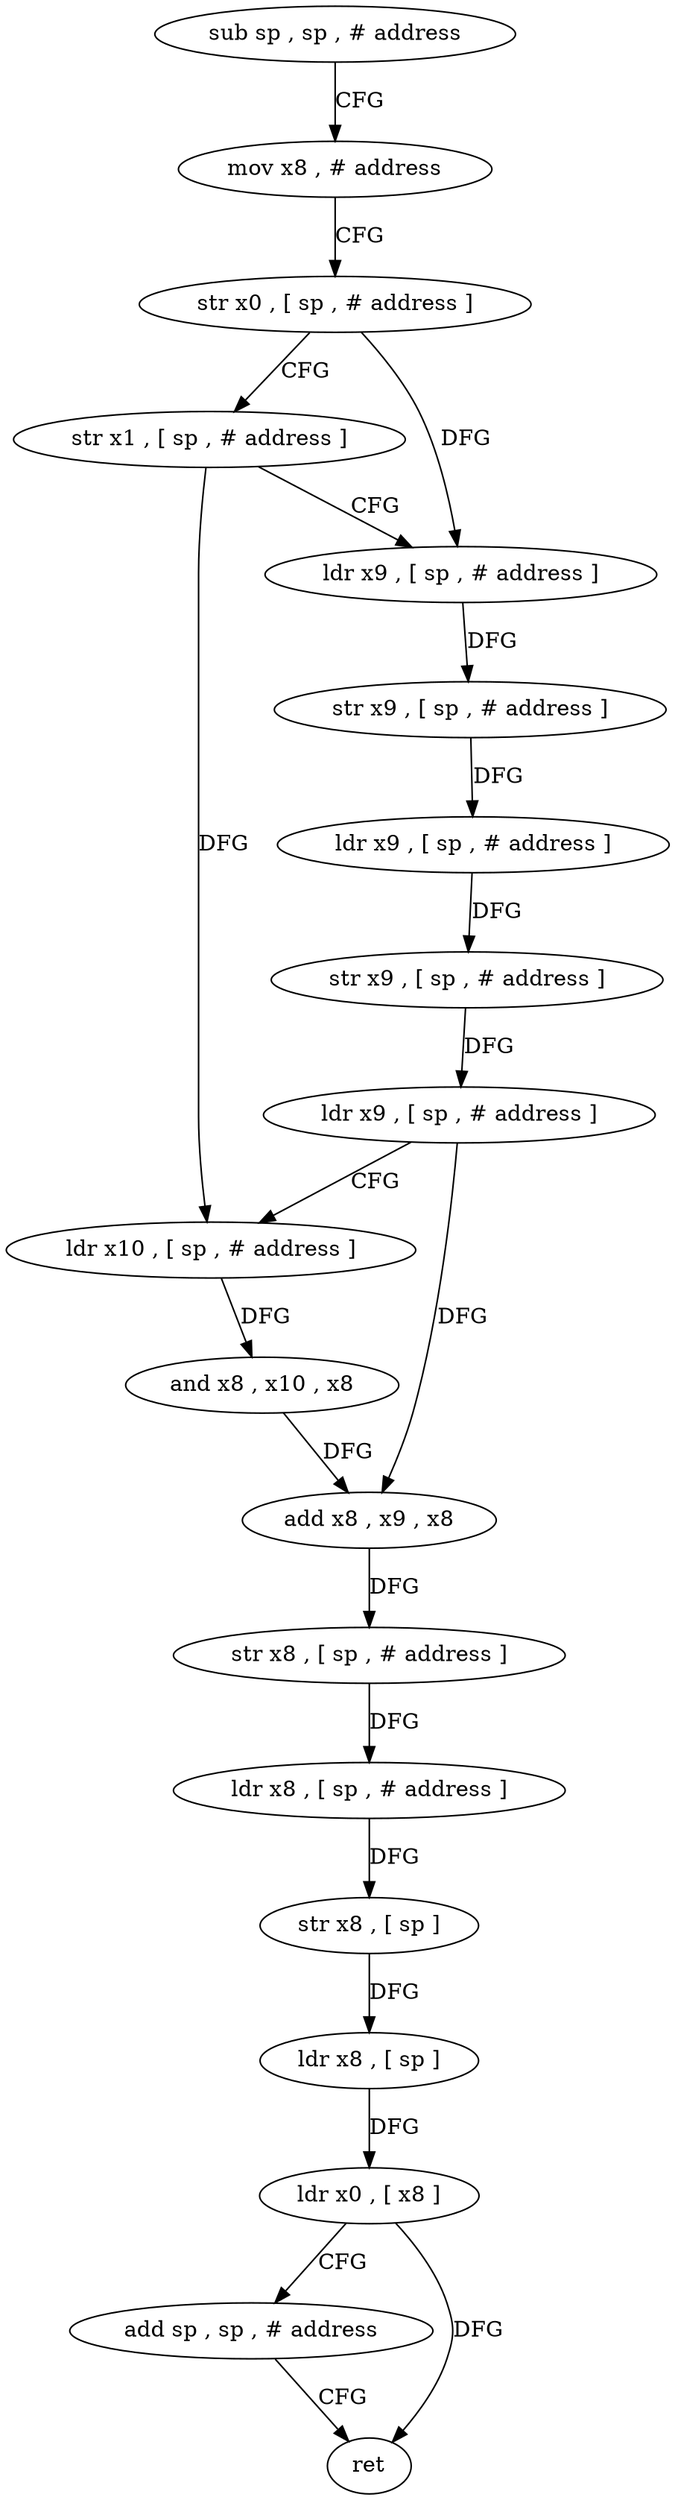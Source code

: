 digraph "func" {
"4239668" [label = "sub sp , sp , # address" ]
"4239672" [label = "mov x8 , # address" ]
"4239676" [label = "str x0 , [ sp , # address ]" ]
"4239680" [label = "str x1 , [ sp , # address ]" ]
"4239684" [label = "ldr x9 , [ sp , # address ]" ]
"4239688" [label = "str x9 , [ sp , # address ]" ]
"4239692" [label = "ldr x9 , [ sp , # address ]" ]
"4239696" [label = "str x9 , [ sp , # address ]" ]
"4239700" [label = "ldr x9 , [ sp , # address ]" ]
"4239704" [label = "ldr x10 , [ sp , # address ]" ]
"4239708" [label = "and x8 , x10 , x8" ]
"4239712" [label = "add x8 , x9 , x8" ]
"4239716" [label = "str x8 , [ sp , # address ]" ]
"4239720" [label = "ldr x8 , [ sp , # address ]" ]
"4239724" [label = "str x8 , [ sp ]" ]
"4239728" [label = "ldr x8 , [ sp ]" ]
"4239732" [label = "ldr x0 , [ x8 ]" ]
"4239736" [label = "add sp , sp , # address" ]
"4239740" [label = "ret" ]
"4239668" -> "4239672" [ label = "CFG" ]
"4239672" -> "4239676" [ label = "CFG" ]
"4239676" -> "4239680" [ label = "CFG" ]
"4239676" -> "4239684" [ label = "DFG" ]
"4239680" -> "4239684" [ label = "CFG" ]
"4239680" -> "4239704" [ label = "DFG" ]
"4239684" -> "4239688" [ label = "DFG" ]
"4239688" -> "4239692" [ label = "DFG" ]
"4239692" -> "4239696" [ label = "DFG" ]
"4239696" -> "4239700" [ label = "DFG" ]
"4239700" -> "4239704" [ label = "CFG" ]
"4239700" -> "4239712" [ label = "DFG" ]
"4239704" -> "4239708" [ label = "DFG" ]
"4239708" -> "4239712" [ label = "DFG" ]
"4239712" -> "4239716" [ label = "DFG" ]
"4239716" -> "4239720" [ label = "DFG" ]
"4239720" -> "4239724" [ label = "DFG" ]
"4239724" -> "4239728" [ label = "DFG" ]
"4239728" -> "4239732" [ label = "DFG" ]
"4239732" -> "4239736" [ label = "CFG" ]
"4239732" -> "4239740" [ label = "DFG" ]
"4239736" -> "4239740" [ label = "CFG" ]
}
